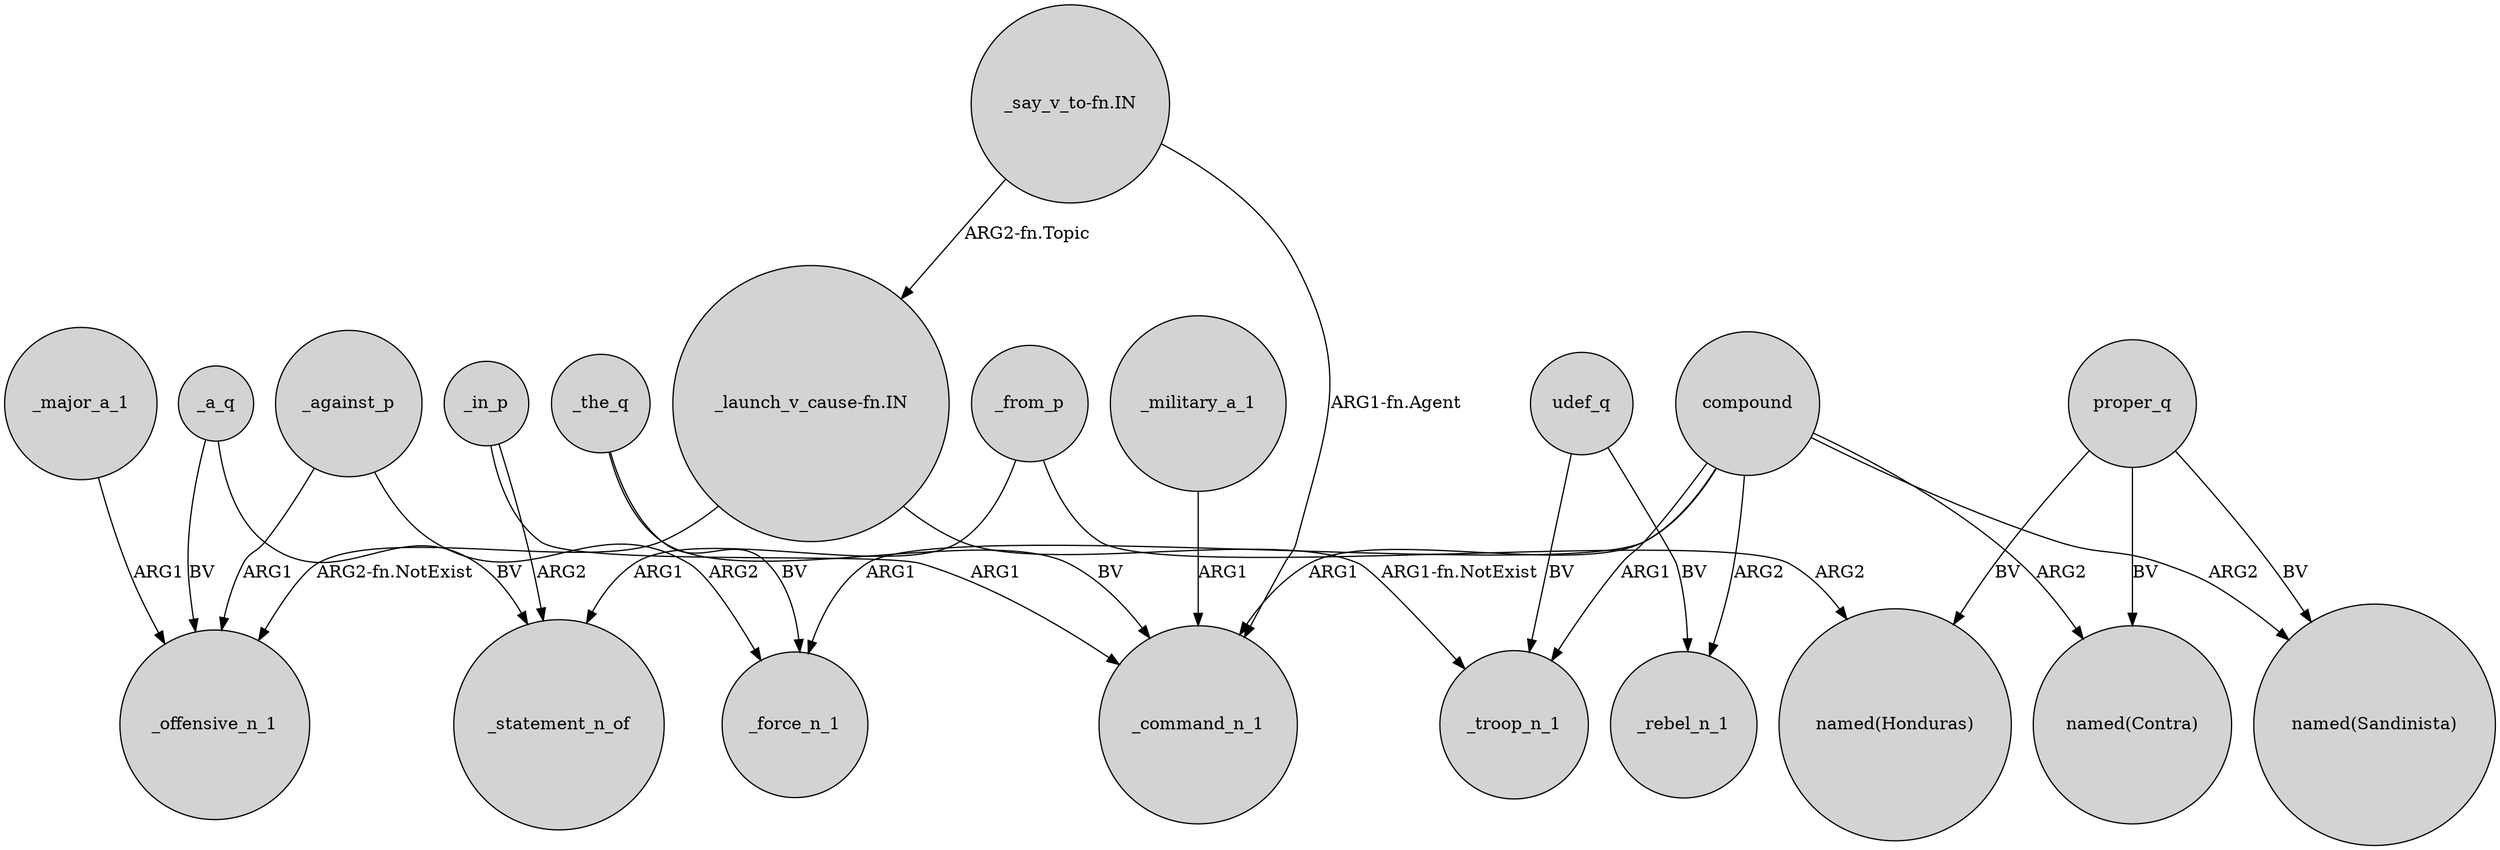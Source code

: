digraph {
	node [shape=circle style=filled]
	proper_q -> "named(Contra)" [label=BV]
	compound -> _force_n_1 [label=ARG1]
	_major_a_1 -> _offensive_n_1 [label=ARG1]
	"_say_v_to-fn.IN" -> _command_n_1 [label="ARG1-fn.Agent"]
	_a_q -> _statement_n_of [label=BV]
	proper_q -> "named(Honduras)" [label=BV]
	"_launch_v_cause-fn.IN" -> _offensive_n_1 [label="ARG2-fn.NotExist"]
	_against_p -> _offensive_n_1 [label=ARG1]
	compound -> _rebel_n_1 [label=ARG2]
	_in_p -> _command_n_1 [label=ARG1]
	_a_q -> _offensive_n_1 [label=BV]
	_from_p -> _statement_n_of [label=ARG1]
	_military_a_1 -> _command_n_1 [label=ARG1]
	compound -> "named(Sandinista)" [label=ARG2]
	_from_p -> "named(Honduras)" [label=ARG2]
	udef_q -> _rebel_n_1 [label=BV]
	udef_q -> _troop_n_1 [label=BV]
	proper_q -> "named(Sandinista)" [label=BV]
	_in_p -> _statement_n_of [label=ARG2]
	compound -> "named(Contra)" [label=ARG2]
	_the_q -> _force_n_1 [label=BV]
	"_launch_v_cause-fn.IN" -> _troop_n_1 [label="ARG1-fn.NotExist"]
	_against_p -> _force_n_1 [label=ARG2]
	compound -> _command_n_1 [label=ARG1]
	"_say_v_to-fn.IN" -> "_launch_v_cause-fn.IN" [label="ARG2-fn.Topic"]
	compound -> _troop_n_1 [label=ARG1]
	_the_q -> _command_n_1 [label=BV]
}
